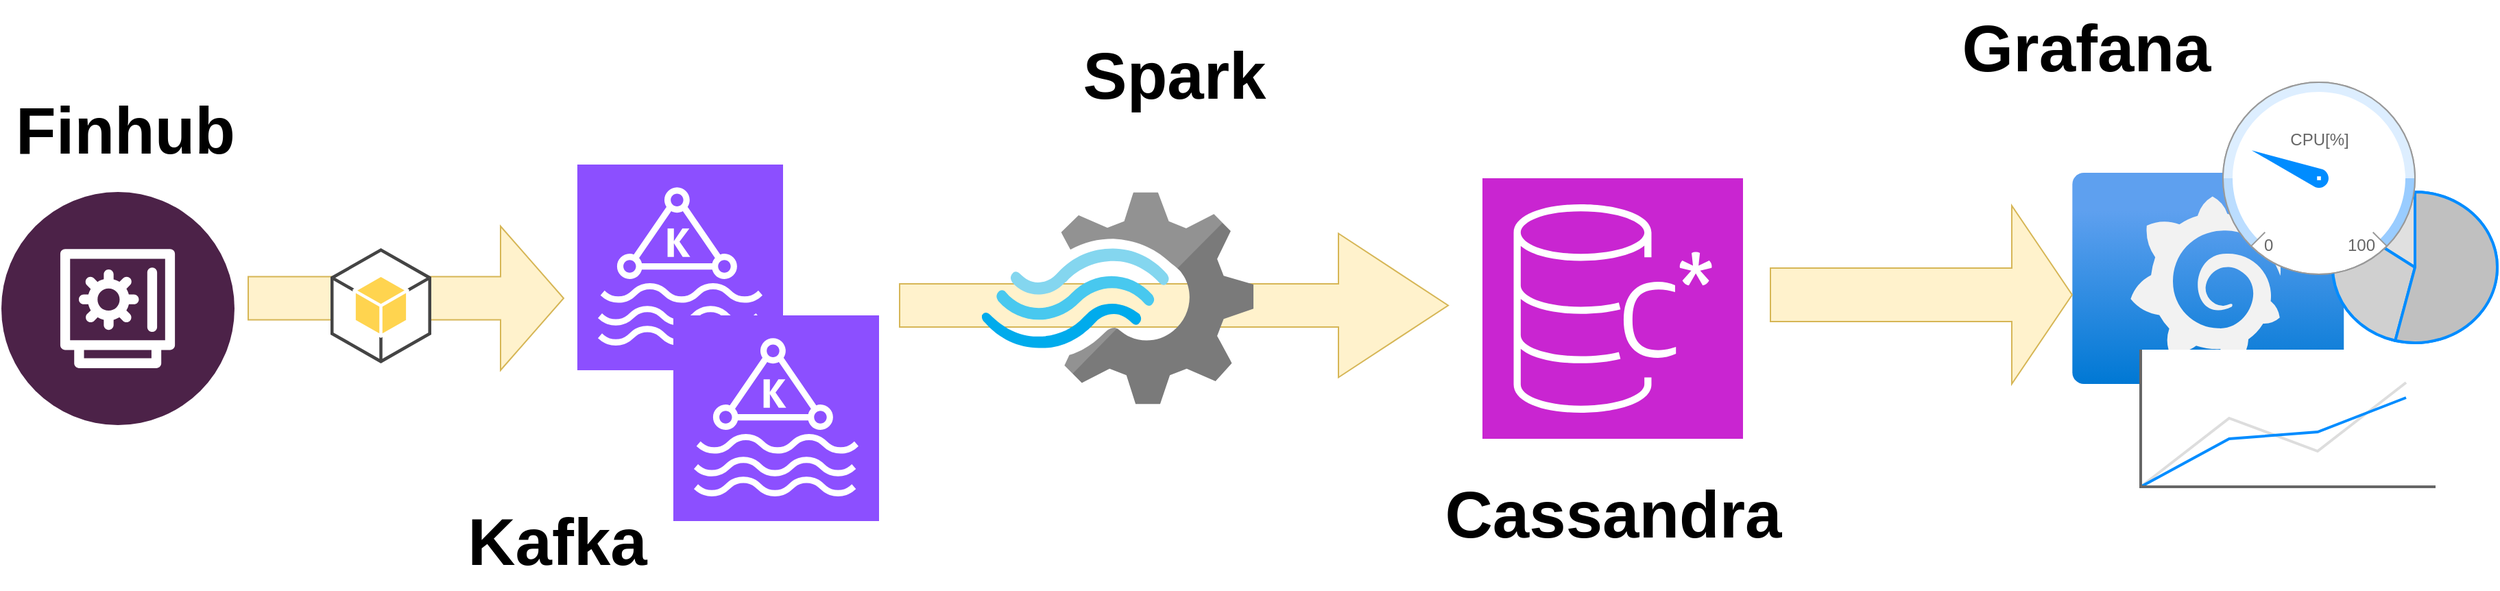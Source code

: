 <mxfile version="24.7.17">
  <diagram name="Page-1" id="sHVAwtWXOpyKk2sHwQGE">
    <mxGraphModel dx="2037" dy="1397" grid="1" gridSize="10" guides="1" tooltips="1" connect="1" arrows="1" fold="1" page="1" pageScale="1" pageWidth="850" pageHeight="1100" math="0" shadow="0">
      <root>
        <mxCell id="0" />
        <mxCell id="1" parent="0" />
        <mxCell id="xzL7Qeaee645ndqBo75e-2" value="" style="verticalLabelPosition=bottom;aspect=fixed;html=1;shape=mxgraph.salesforce.financial_services2;" vertex="1" parent="1">
          <mxGeometry x="90" y="380" width="170" height="170" as="geometry" />
        </mxCell>
        <mxCell id="xzL7Qeaee645ndqBo75e-3" value="&lt;font style=&quot;font-size: 48px;&quot;&gt;&lt;b style=&quot;&quot;&gt;Finhub&lt;/b&gt;&lt;/font&gt;" style="text;html=1;align=center;verticalAlign=middle;resizable=0;points=[];autosize=1;strokeColor=none;fillColor=none;" vertex="1" parent="1">
          <mxGeometry x="90" y="300" width="180" height="70" as="geometry" />
        </mxCell>
        <mxCell id="xzL7Qeaee645ndqBo75e-4" value="" style="shape=singleArrow;whiteSpace=wrap;html=1;fillColor=#fff2cc;strokeColor=#d6b656;" vertex="1" parent="1">
          <mxGeometry x="270" y="405" width="230" height="105" as="geometry" />
        </mxCell>
        <mxCell id="xzL7Qeaee645ndqBo75e-6" value="" style="sketch=0;points=[[0,0,0],[0.25,0,0],[0.5,0,0],[0.75,0,0],[1,0,0],[0,1,0],[0.25,1,0],[0.5,1,0],[0.75,1,0],[1,1,0],[0,0.25,0],[0,0.5,0],[0,0.75,0],[1,0.25,0],[1,0.5,0],[1,0.75,0]];outlineConnect=0;fontColor=#232F3E;fillColor=#8C4FFF;strokeColor=#ffffff;dashed=0;verticalLabelPosition=bottom;verticalAlign=top;align=center;html=1;fontSize=12;fontStyle=0;aspect=fixed;shape=mxgraph.aws4.resourceIcon;resIcon=mxgraph.aws4.managed_streaming_for_kafka;" vertex="1" parent="1">
          <mxGeometry x="510" y="360" width="150" height="150" as="geometry" />
        </mxCell>
        <mxCell id="xzL7Qeaee645ndqBo75e-7" value="&lt;font style=&quot;font-size: 48px;&quot;&gt;&lt;b style=&quot;&quot;&gt;Kafka&lt;/b&gt;&lt;/font&gt;" style="text;html=1;align=center;verticalAlign=middle;resizable=0;points=[];autosize=1;strokeColor=none;fillColor=none;" vertex="1" parent="1">
          <mxGeometry x="420" y="600" width="150" height="70" as="geometry" />
        </mxCell>
        <mxCell id="xzL7Qeaee645ndqBo75e-8" value="" style="sketch=0;points=[[0,0,0],[0.25,0,0],[0.5,0,0],[0.75,0,0],[1,0,0],[0,1,0],[0.25,1,0],[0.5,1,0],[0.75,1,0],[1,1,0],[0,0.25,0],[0,0.5,0],[0,0.75,0],[1,0.25,0],[1,0.5,0],[1,0.75,0]];outlineConnect=0;fontColor=#232F3E;fillColor=#8C4FFF;strokeColor=#ffffff;dashed=0;verticalLabelPosition=bottom;verticalAlign=top;align=center;html=1;fontSize=12;fontStyle=0;aspect=fixed;shape=mxgraph.aws4.resourceIcon;resIcon=mxgraph.aws4.managed_streaming_for_kafka;" vertex="1" parent="1">
          <mxGeometry x="580" y="470" width="150" height="150" as="geometry" />
        </mxCell>
        <mxCell id="xzL7Qeaee645ndqBo75e-9" value="" style="shape=singleArrow;whiteSpace=wrap;html=1;fillColor=#fff2cc;strokeColor=#d6b656;" vertex="1" parent="1">
          <mxGeometry x="745" y="410.25" width="400" height="105" as="geometry" />
        </mxCell>
        <mxCell id="xzL7Qeaee645ndqBo75e-12" value="" style="image;sketch=0;aspect=fixed;html=1;points=[];align=center;fontSize=12;image=img/lib/mscae/Stream_Analytics.svg;" vertex="1" parent="1">
          <mxGeometry x="805" y="380.25" width="198.08" height="154.5" as="geometry" />
        </mxCell>
        <mxCell id="xzL7Qeaee645ndqBo75e-13" value="&lt;font style=&quot;font-size: 48px;&quot;&gt;&lt;b style=&quot;&quot;&gt;Spark&lt;/b&gt;&lt;/font&gt;" style="text;html=1;align=center;verticalAlign=middle;resizable=0;points=[];autosize=1;strokeColor=none;fillColor=none;" vertex="1" parent="1">
          <mxGeometry x="865" y="260" width="160" height="70" as="geometry" />
        </mxCell>
        <mxCell id="xzL7Qeaee645ndqBo75e-14" value="" style="outlineConnect=0;dashed=0;verticalLabelPosition=bottom;verticalAlign=top;align=center;html=1;shape=mxgraph.aws3.android;fillColor=#FFD44F;gradientColor=none;" vertex="1" parent="1">
          <mxGeometry x="330" y="421" width="73.5" height="84" as="geometry" />
        </mxCell>
        <mxCell id="xzL7Qeaee645ndqBo75e-15" value="" style="sketch=0;points=[[0,0,0],[0.25,0,0],[0.5,0,0],[0.75,0,0],[1,0,0],[0,1,0],[0.25,1,0],[0.5,1,0],[0.75,1,0],[1,1,0],[0,0.25,0],[0,0.5,0],[0,0.75,0],[1,0.25,0],[1,0.5,0],[1,0.75,0]];outlineConnect=0;fontColor=#232F3E;fillColor=#C925D1;strokeColor=#ffffff;dashed=0;verticalLabelPosition=bottom;verticalAlign=top;align=center;html=1;fontSize=12;fontStyle=0;aspect=fixed;shape=mxgraph.aws4.resourceIcon;resIcon=mxgraph.aws4.managed_apache_cassandra_service;" vertex="1" parent="1">
          <mxGeometry x="1170" y="370" width="190" height="190" as="geometry" />
        </mxCell>
        <mxCell id="xzL7Qeaee645ndqBo75e-16" value="&lt;font style=&quot;font-size: 48px;&quot;&gt;&lt;b style=&quot;&quot;&gt;Cassandra&lt;/b&gt;&lt;/font&gt;" style="text;html=1;align=center;verticalAlign=middle;resizable=0;points=[];autosize=1;strokeColor=none;fillColor=none;" vertex="1" parent="1">
          <mxGeometry x="1130" y="580" width="270" height="70" as="geometry" />
        </mxCell>
        <mxCell id="xzL7Qeaee645ndqBo75e-17" value="" style="image;aspect=fixed;html=1;points=[];align=center;fontSize=12;image=img/lib/azure2/other/Grafana.svg;" vertex="1" parent="1">
          <mxGeometry x="1600" y="366" width="198.34" height="154" as="geometry" />
        </mxCell>
        <mxCell id="xzL7Qeaee645ndqBo75e-18" value="" style="shape=singleArrow;whiteSpace=wrap;html=1;fillColor=#fff2cc;strokeColor=#d6b656;" vertex="1" parent="1">
          <mxGeometry x="1380" y="390" width="220" height="130" as="geometry" />
        </mxCell>
        <mxCell id="xzL7Qeaee645ndqBo75e-19" value="&lt;font style=&quot;font-size: 48px;&quot;&gt;&lt;b style=&quot;&quot;&gt;Grafana&lt;/b&gt;&lt;/font&gt;" style="text;html=1;align=center;verticalAlign=middle;resizable=0;points=[];autosize=1;strokeColor=none;fillColor=none;" vertex="1" parent="1">
          <mxGeometry x="1510" y="240" width="200" height="70" as="geometry" />
        </mxCell>
        <mxCell id="xzL7Qeaee645ndqBo75e-20" value="" style="verticalLabelPosition=bottom;shadow=0;dashed=0;align=center;html=1;verticalAlign=top;strokeWidth=1;shape=mxgraph.mockup.graphics.pieChart;strokeColor=#008cff;parts=10,20,35;partColors=#e0e0e0,#d0d0d0,#c0c0c0,#b0b0b0,#a0a0a0;strokeWidth=2;" vertex="1" parent="1">
          <mxGeometry x="1790" y="380" width="120" height="110" as="geometry" />
        </mxCell>
        <mxCell id="xzL7Qeaee645ndqBo75e-21" value="" style="verticalLabelPosition=bottom;shadow=0;dashed=0;align=center;html=1;verticalAlign=top;strokeWidth=1;shape=mxgraph.mockup.graphics.gauge;fillColor=#ffffff;strokeColor=#999999;gaugePos=25;scaleColors=#bbddff,#ddeeff,#99ccff;gaugeLabels=,,;needleColor=#008cff;" vertex="1" parent="1">
          <mxGeometry x="1710" y="300" width="140" height="140" as="geometry" />
        </mxCell>
        <mxCell id="xzL7Qeaee645ndqBo75e-22" value="CPU[%]" style="strokeWidth=1;shadow=0;dashed=0;align=center;html=1;shape=mxgraph.mockup.graphics.anchor;fontColor=#666666;" vertex="1" parent="xzL7Qeaee645ndqBo75e-21">
          <mxGeometry x="35" y="28" width="70" height="28" as="geometry" />
        </mxCell>
        <mxCell id="xzL7Qeaee645ndqBo75e-23" value="0" style="strokeWidth=1;shadow=0;dashed=0;align=center;html=1;shape=mxgraph.mockup.graphics.anchor;align=left;fontColor=#666666;" vertex="1" parent="xzL7Qeaee645ndqBo75e-21">
          <mxGeometry x="28" y="105" width="70" height="28" as="geometry" />
        </mxCell>
        <mxCell id="xzL7Qeaee645ndqBo75e-24" value="100" style="strokeWidth=1;shadow=0;dashed=0;align=center;html=1;shape=mxgraph.mockup.graphics.anchor;align=right;fontColor=#666666;" vertex="1" parent="xzL7Qeaee645ndqBo75e-21">
          <mxGeometry x="42" y="105" width="70" height="28" as="geometry" />
        </mxCell>
        <mxCell id="xzL7Qeaee645ndqBo75e-26" value="" style="verticalLabelPosition=bottom;shadow=0;dashed=0;align=center;html=1;verticalAlign=top;strokeWidth=1;shape=mxgraph.mockup.graphics.lineChart;strokeColor=none;strokeColor2=#666666;strokeColor3=#008cff;strokeColor4=#dddddd;" vertex="1" parent="1">
          <mxGeometry x="1650" y="495" width="215" height="100" as="geometry" />
        </mxCell>
      </root>
    </mxGraphModel>
  </diagram>
</mxfile>
